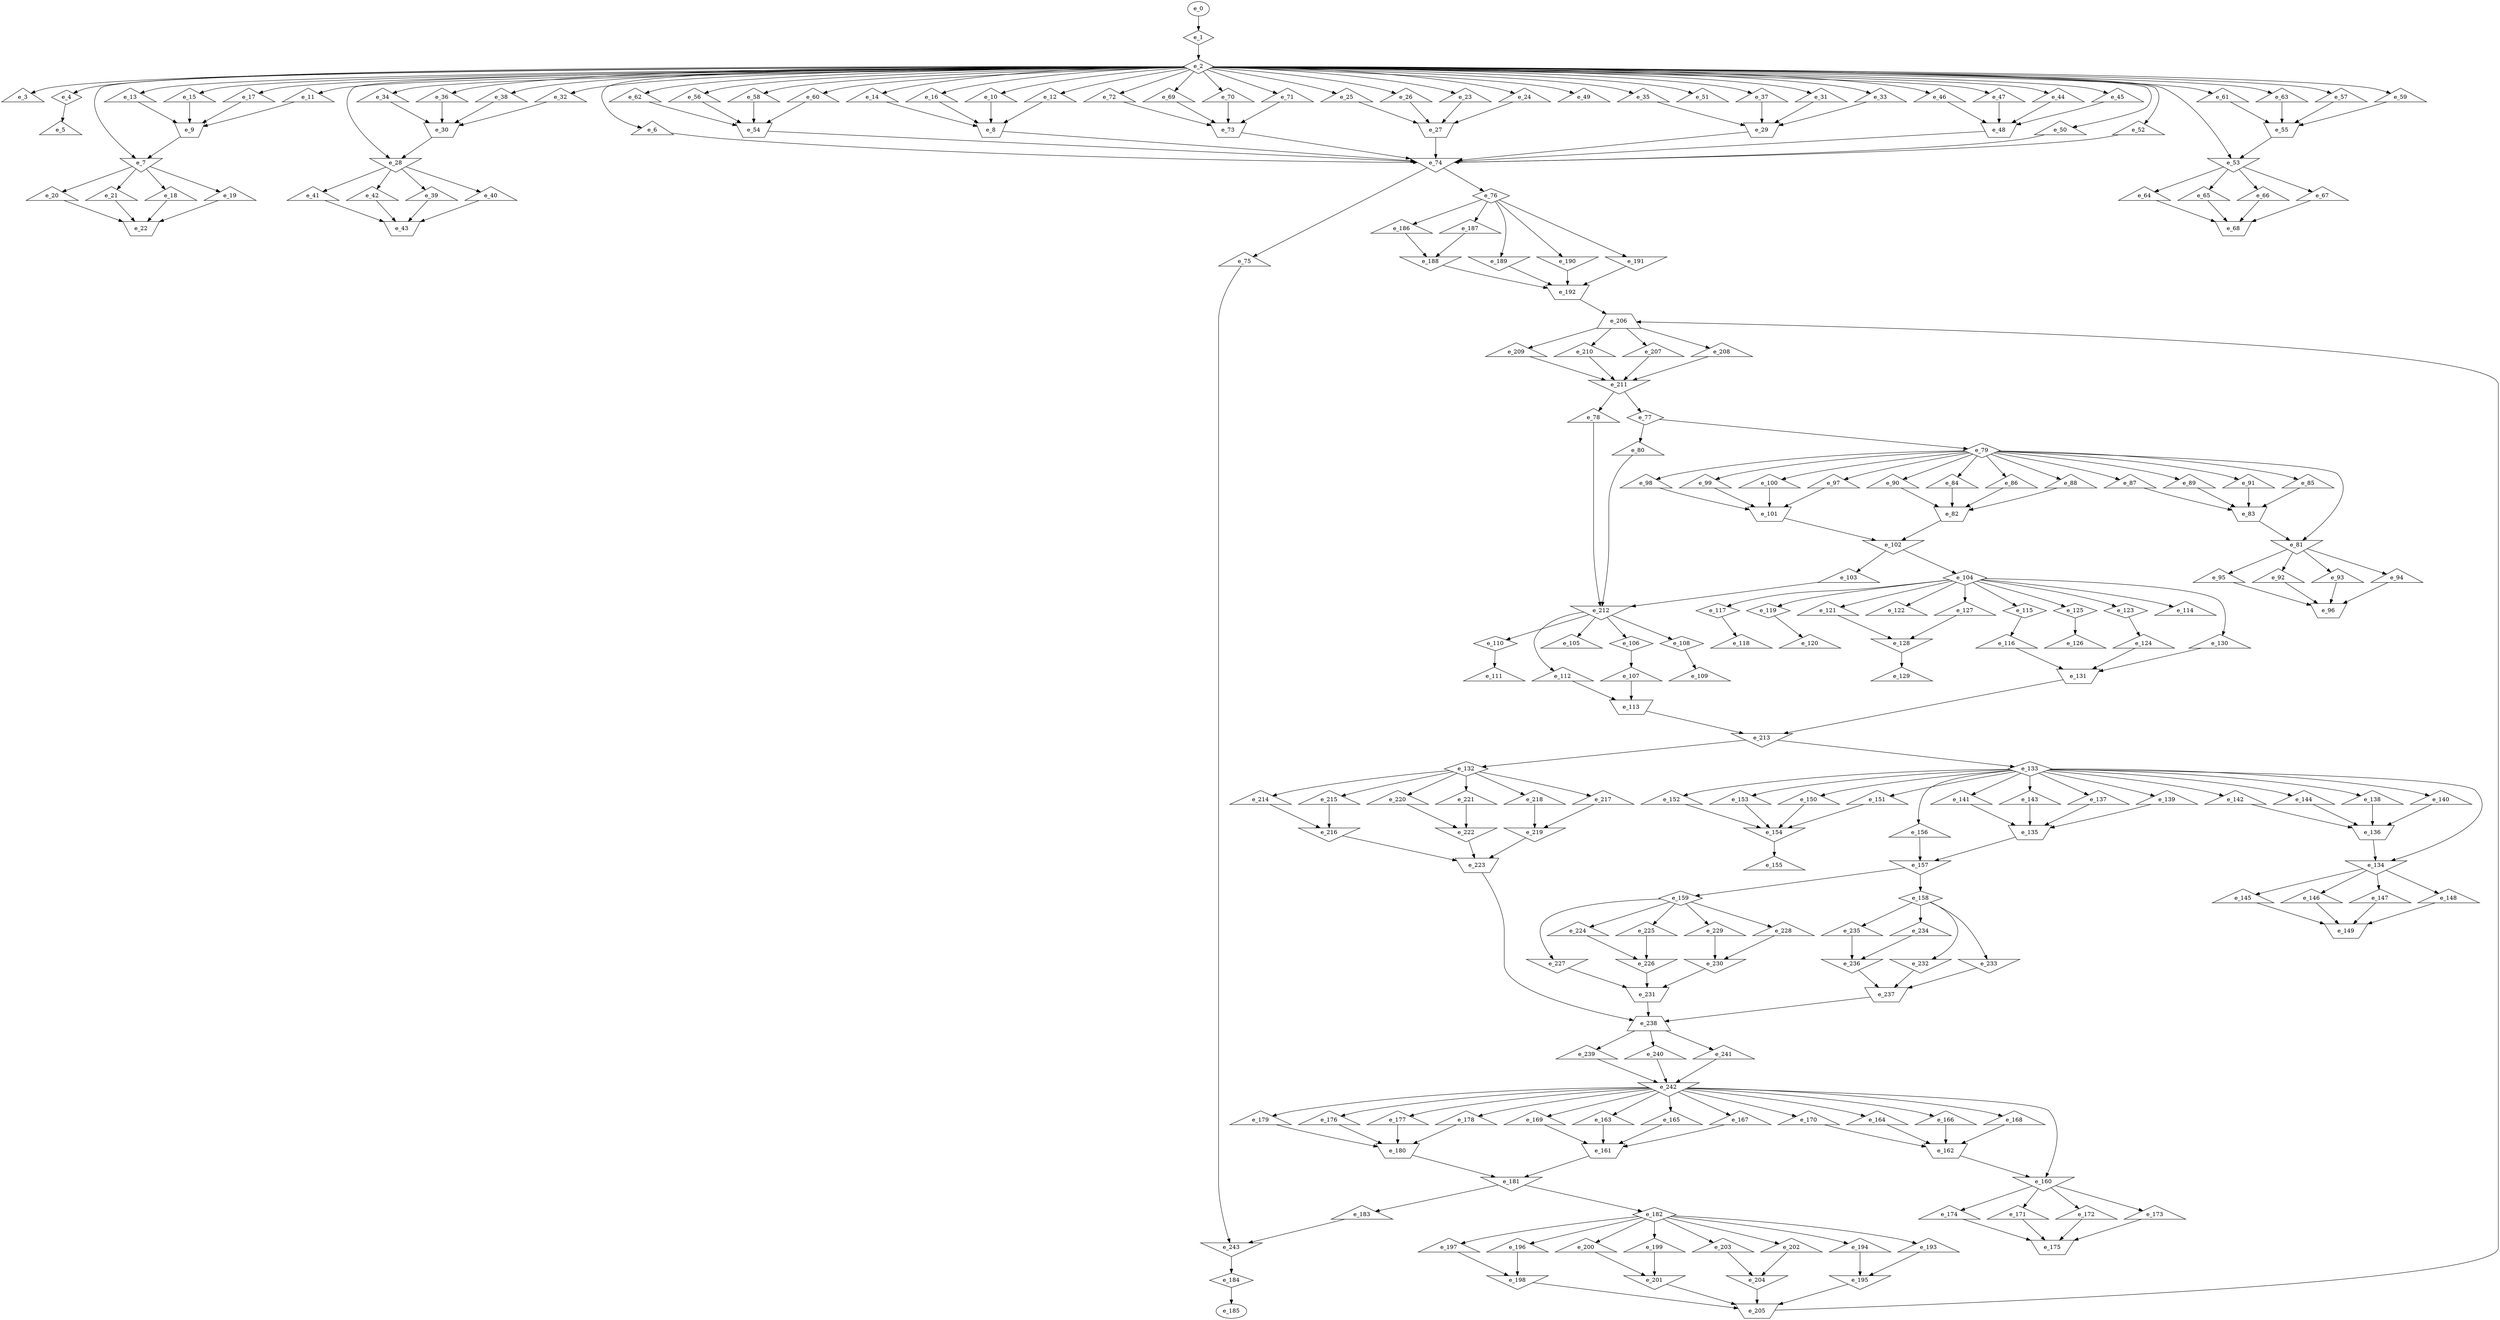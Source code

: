 digraph control_path {
  e_0: entry_node : n ;
  e_1 [shape = diamond];
  e_2 [shape = diamond];
  e_3 [shape = triangle];
  e_4 [shape = diamond];
  e_5 [shape = triangle];
  e_6 [shape = triangle];
  e_7 [shape = invtriangle];
  e_8 [shape = invtrapezium];
  e_9 [shape = invtrapezium];
  e_10 [shape = triangle];
  e_11 [shape = triangle];
  e_12 [shape = triangle];
  e_13 [shape = triangle];
  e_14 [shape = triangle];
  e_15 [shape = triangle];
  e_16 [shape = triangle];
  e_17 [shape = triangle];
  e_18 [shape = triangle];
  e_19 [shape = triangle];
  e_20 [shape = triangle];
  e_21 [shape = triangle];
  e_22 [shape = invtrapezium];
  e_23 [shape = triangle];
  e_24 [shape = triangle];
  e_25 [shape = triangle];
  e_26 [shape = triangle];
  e_27 [shape = invtrapezium];
  e_28 [shape = invtriangle];
  e_29 [shape = invtrapezium];
  e_30 [shape = invtrapezium];
  e_31 [shape = triangle];
  e_32 [shape = triangle];
  e_33 [shape = triangle];
  e_34 [shape = triangle];
  e_35 [shape = triangle];
  e_36 [shape = triangle];
  e_37 [shape = triangle];
  e_38 [shape = triangle];
  e_39 [shape = triangle];
  e_40 [shape = triangle];
  e_41 [shape = triangle];
  e_42 [shape = triangle];
  e_43 [shape = invtrapezium];
  e_44 [shape = triangle];
  e_45 [shape = triangle];
  e_46 [shape = triangle];
  e_47 [shape = triangle];
  e_48 [shape = invtrapezium];
  e_49 [shape = triangle];
  e_50 [shape = triangle];
  e_51 [shape = triangle];
  e_52 [shape = triangle];
  e_53 [shape = invtriangle];
  e_54 [shape = invtrapezium];
  e_55 [shape = invtrapezium];
  e_56 [shape = triangle];
  e_57 [shape = triangle];
  e_58 [shape = triangle];
  e_59 [shape = triangle];
  e_60 [shape = triangle];
  e_61 [shape = triangle];
  e_62 [shape = triangle];
  e_63 [shape = triangle];
  e_64 [shape = triangle];
  e_65 [shape = triangle];
  e_66 [shape = triangle];
  e_67 [shape = triangle];
  e_68 [shape = invtrapezium];
  e_69 [shape = triangle];
  e_70 [shape = triangle];
  e_71 [shape = triangle];
  e_72 [shape = triangle];
  e_73 [shape = invtrapezium];
  e_74 [shape = invtriangle];
  e_75 [shape = triangle];
  e_76 [shape = diamond];
  e_77 [shape = diamond];
  e_78 [shape = triangle];
  e_79 [shape = diamond];
  e_80 [shape = triangle];
  e_81 [shape = invtriangle];
  e_82 [shape = invtrapezium];
  e_83 [shape = invtrapezium];
  e_84 [shape = triangle];
  e_85 [shape = triangle];
  e_86 [shape = triangle];
  e_87 [shape = triangle];
  e_88 [shape = triangle];
  e_89 [shape = triangle];
  e_90 [shape = triangle];
  e_91 [shape = triangle];
  e_92 [shape = triangle];
  e_93 [shape = triangle];
  e_94 [shape = triangle];
  e_95 [shape = triangle];
  e_96 [shape = invtrapezium];
  e_97 [shape = triangle];
  e_98 [shape = triangle];
  e_99 [shape = triangle];
  e_100 [shape = triangle];
  e_101 [shape = invtrapezium];
  e_102 [shape = invtriangle];
  e_103 [shape = triangle];
  e_104 [shape = diamond];
  e_105 [shape = triangle];
  e_106 [shape = diamond];
  e_107 [shape = triangle];
  e_108 [shape = diamond];
  e_109 [shape = triangle];
  e_110 [shape = diamond];
  e_111 [shape = triangle];
  e_112 [shape = triangle];
  e_113 [shape = invtrapezium];
  e_114 [shape = triangle];
  e_115 [shape = diamond];
  e_116 [shape = triangle];
  e_117 [shape = diamond];
  e_118 [shape = triangle];
  e_119 [shape = diamond];
  e_120 [shape = triangle];
  e_121 [shape = triangle];
  e_122 [shape = triangle];
  e_123 [shape = diamond];
  e_124 [shape = triangle];
  e_125 [shape = diamond];
  e_126 [shape = triangle];
  e_127 [shape = triangle];
  e_128 [shape = invtriangle];
  e_129 [shape = triangle];
  e_130 [shape = triangle];
  e_131 [shape = invtrapezium];
  e_132 [shape = diamond];
  e_133 [shape = diamond];
  e_134 [shape = invtriangle];
  e_135 [shape = invtrapezium];
  e_136 [shape = invtrapezium];
  e_137 [shape = triangle];
  e_138 [shape = triangle];
  e_139 [shape = triangle];
  e_140 [shape = triangle];
  e_141 [shape = triangle];
  e_142 [shape = triangle];
  e_143 [shape = triangle];
  e_144 [shape = triangle];
  e_145 [shape = triangle];
  e_146 [shape = triangle];
  e_147 [shape = triangle];
  e_148 [shape = triangle];
  e_149 [shape = invtrapezium];
  e_150 [shape = triangle];
  e_151 [shape = triangle];
  e_152 [shape = triangle];
  e_153 [shape = triangle];
  e_154 [shape = invtriangle];
  e_155 [shape = triangle];
  e_156 [shape = triangle];
  e_157 [shape = invtriangle];
  e_158 [shape = diamond];
  e_159 [shape = diamond];
  e_160 [shape = invtriangle];
  e_161 [shape = invtrapezium];
  e_162 [shape = invtrapezium];
  e_163 [shape = triangle];
  e_164 [shape = triangle];
  e_165 [shape = triangle];
  e_166 [shape = triangle];
  e_167 [shape = triangle];
  e_168 [shape = triangle];
  e_169 [shape = triangle];
  e_170 [shape = triangle];
  e_171 [shape = triangle];
  e_172 [shape = triangle];
  e_173 [shape = triangle];
  e_174 [shape = triangle];
  e_175 [shape = invtrapezium];
  e_176 [shape = triangle];
  e_177 [shape = triangle];
  e_178 [shape = triangle];
  e_179 [shape = triangle];
  e_180 [shape = invtrapezium];
  e_181 [shape = invtriangle];
  e_182 [shape = diamond];
  e_183 [shape = triangle];
  e_184 [shape = diamond];
  e_185: exit_node : s ;
  e_186 [shape = triangle];
  e_187 [shape = triangle];
  e_188 [shape = invtriangle];
  e_189 [shape = invtriangle];
  e_190 [shape = invtriangle];
  e_191 [shape = invtriangle];
  e_192 [shape = invtrapezium];
  e_193 [shape = triangle];
  e_194 [shape = triangle];
  e_195 [shape = invtriangle];
  e_196 [shape = triangle];
  e_197 [shape = triangle];
  e_198 [shape = invtriangle];
  e_199 [shape = triangle];
  e_200 [shape = triangle];
  e_201 [shape = invtriangle];
  e_202 [shape = triangle];
  e_203 [shape = triangle];
  e_204 [shape = invtriangle];
  e_205 [shape = invtrapezium];
  e_206 [shape = trapezium];
  e_207 [shape = triangle];
  e_208 [shape = triangle];
  e_209 [shape = triangle];
  e_210 [shape = triangle];
  e_211 [shape = invtriangle];
  e_212 [shape = invtriangle];
  e_213 [shape = invtriangle];
  e_214 [shape = triangle];
  e_215 [shape = triangle];
  e_216 [shape = invtriangle];
  e_217 [shape = triangle];
  e_218 [shape = triangle];
  e_219 [shape = invtriangle];
  e_220 [shape = triangle];
  e_221 [shape = triangle];
  e_222 [shape = invtriangle];
  e_223 [shape = invtrapezium];
  e_224 [shape = triangle];
  e_225 [shape = triangle];
  e_226 [shape = invtriangle];
  e_227 [shape = invtriangle];
  e_228 [shape = triangle];
  e_229 [shape = triangle];
  e_230 [shape = invtriangle];
  e_231 [shape = invtrapezium];
  e_232 [shape = invtriangle];
  e_233 [shape = invtriangle];
  e_234 [shape = triangle];
  e_235 [shape = triangle];
  e_236 [shape = invtriangle];
  e_237 [shape = invtrapezium];
  e_238 [shape = trapezium];
  e_239 [shape = triangle];
  e_240 [shape = triangle];
  e_241 [shape = triangle];
  e_242 [shape = invtriangle];
  e_243 [shape = invtriangle];
  e_0 -> e_1;
  e_1 -> e_2;
  e_2 -> e_3;
  e_2 -> e_4;
  e_4 -> e_5;
  e_2 -> e_6;
  e_2 -> e_7;
  e_9 -> e_7;
  e_10 -> e_8;
  e_12 -> e_8;
  e_14 -> e_8;
  e_16 -> e_8;
  e_11 -> e_9;
  e_13 -> e_9;
  e_15 -> e_9;
  e_17 -> e_9;
  e_2 -> e_10;
  e_2 -> e_11;
  e_2 -> e_12;
  e_2 -> e_13;
  e_2 -> e_14;
  e_2 -> e_15;
  e_2 -> e_16;
  e_2 -> e_17;
  e_7 -> e_18;
  e_7 -> e_19;
  e_7 -> e_20;
  e_7 -> e_21;
  e_18 -> e_22;
  e_19 -> e_22;
  e_20 -> e_22;
  e_21 -> e_22;
  e_2 -> e_23;
  e_2 -> e_24;
  e_2 -> e_25;
  e_2 -> e_26;
  e_23 -> e_27;
  e_24 -> e_27;
  e_25 -> e_27;
  e_26 -> e_27;
  e_30 -> e_28;
  e_2 -> e_28;
  e_35 -> e_29;
  e_37 -> e_29;
  e_33 -> e_29;
  e_31 -> e_29;
  e_36 -> e_30;
  e_34 -> e_30;
  e_32 -> e_30;
  e_38 -> e_30;
  e_2 -> e_31;
  e_2 -> e_32;
  e_2 -> e_33;
  e_2 -> e_34;
  e_2 -> e_35;
  e_2 -> e_36;
  e_2 -> e_37;
  e_2 -> e_38;
  e_28 -> e_39;
  e_28 -> e_40;
  e_28 -> e_41;
  e_28 -> e_42;
  e_39 -> e_43;
  e_40 -> e_43;
  e_41 -> e_43;
  e_42 -> e_43;
  e_2 -> e_44;
  e_2 -> e_45;
  e_2 -> e_46;
  e_2 -> e_47;
  e_44 -> e_48;
  e_45 -> e_48;
  e_46 -> e_48;
  e_47 -> e_48;
  e_2 -> e_49;
  e_2 -> e_50;
  e_2 -> e_51;
  e_2 -> e_52;
  e_55 -> e_53;
  e_2 -> e_53;
  e_56 -> e_54;
  e_58 -> e_54;
  e_60 -> e_54;
  e_62 -> e_54;
  e_57 -> e_55;
  e_59 -> e_55;
  e_61 -> e_55;
  e_63 -> e_55;
  e_2 -> e_56;
  e_2 -> e_57;
  e_2 -> e_58;
  e_2 -> e_59;
  e_2 -> e_60;
  e_2 -> e_61;
  e_2 -> e_62;
  e_2 -> e_63;
  e_53 -> e_64;
  e_53 -> e_65;
  e_53 -> e_66;
  e_53 -> e_67;
  e_66 -> e_68;
  e_67 -> e_68;
  e_64 -> e_68;
  e_65 -> e_68;
  e_2 -> e_69;
  e_2 -> e_70;
  e_2 -> e_71;
  e_2 -> e_72;
  e_71 -> e_73;
  e_72 -> e_73;
  e_69 -> e_73;
  e_70 -> e_73;
  e_73 -> e_74;
  e_29 -> e_74;
  e_48 -> e_74;
  e_50 -> e_74;
  e_52 -> e_74;
  e_54 -> e_74;
  e_6 -> e_74;
  e_8 -> e_74;
  e_27 -> e_74;
  e_74 -> e_75;
  e_74 -> e_76;
  e_211 -> e_77;
  e_211 -> e_78;
  e_77 -> e_79;
  e_77 -> e_80;
  e_79 -> e_81;
  e_83 -> e_81;
  e_84 -> e_82;
  e_86 -> e_82;
  e_88 -> e_82;
  e_90 -> e_82;
  e_85 -> e_83;
  e_87 -> e_83;
  e_89 -> e_83;
  e_91 -> e_83;
  e_79 -> e_84;
  e_79 -> e_85;
  e_79 -> e_86;
  e_79 -> e_87;
  e_79 -> e_88;
  e_79 -> e_89;
  e_79 -> e_90;
  e_79 -> e_91;
  e_81 -> e_92;
  e_81 -> e_93;
  e_81 -> e_94;
  e_81 -> e_95;
  e_92 -> e_96;
  e_93 -> e_96;
  e_94 -> e_96;
  e_95 -> e_96;
  e_79 -> e_97;
  e_79 -> e_98;
  e_79 -> e_99;
  e_79 -> e_100;
  e_99 -> e_101;
  e_100 -> e_101;
  e_97 -> e_101;
  e_98 -> e_101;
  e_101 -> e_102;
  e_82 -> e_102;
  e_102 -> e_103;
  e_102 -> e_104;
  e_212 -> e_105;
  e_212 -> e_106;
  e_106 -> e_107;
  e_212 -> e_108;
  e_108 -> e_109;
  e_212 -> e_110;
  e_110 -> e_111;
  e_212 -> e_112;
  e_112 -> e_113;
  e_107 -> e_113;
  e_104 -> e_114;
  e_104 -> e_115;
  e_115 -> e_116;
  e_104 -> e_117;
  e_117 -> e_118;
  e_104 -> e_119;
  e_119 -> e_120;
  e_104 -> e_121;
  e_104 -> e_122;
  e_104 -> e_123;
  e_123 -> e_124;
  e_104 -> e_125;
  e_125 -> e_126;
  e_104 -> e_127;
  e_121 -> e_128;
  e_127 -> e_128;
  e_128 -> e_129;
  e_104 -> e_130;
  e_116 -> e_131;
  e_124 -> e_131;
  e_130 -> e_131;
  e_213 -> e_132;
  e_213 -> e_133;
  e_133 -> e_134;
  e_136 -> e_134;
  e_137 -> e_135;
  e_139 -> e_135;
  e_141 -> e_135;
  e_143 -> e_135;
  e_138 -> e_136;
  e_140 -> e_136;
  e_142 -> e_136;
  e_144 -> e_136;
  e_133 -> e_137;
  e_133 -> e_138;
  e_133 -> e_139;
  e_133 -> e_140;
  e_133 -> e_141;
  e_133 -> e_142;
  e_133 -> e_143;
  e_133 -> e_144;
  e_134 -> e_145;
  e_134 -> e_146;
  e_134 -> e_147;
  e_134 -> e_148;
  e_145 -> e_149;
  e_146 -> e_149;
  e_147 -> e_149;
  e_148 -> e_149;
  e_133 -> e_150;
  e_133 -> e_151;
  e_133 -> e_152;
  e_133 -> e_153;
  e_150 -> e_154;
  e_151 -> e_154;
  e_152 -> e_154;
  e_153 -> e_154;
  e_154 -> e_155;
  e_133 -> e_156;
  e_135 -> e_157;
  e_156 -> e_157;
  e_157 -> e_158;
  e_157 -> e_159;
  e_162 -> e_160;
  e_242 -> e_160;
  e_163 -> e_161;
  e_165 -> e_161;
  e_167 -> e_161;
  e_169 -> e_161;
  e_164 -> e_162;
  e_166 -> e_162;
  e_168 -> e_162;
  e_170 -> e_162;
  e_242 -> e_163;
  e_242 -> e_164;
  e_242 -> e_165;
  e_242 -> e_166;
  e_242 -> e_167;
  e_242 -> e_168;
  e_242 -> e_169;
  e_242 -> e_170;
  e_160 -> e_171;
  e_160 -> e_172;
  e_160 -> e_173;
  e_160 -> e_174;
  e_171 -> e_175;
  e_172 -> e_175;
  e_173 -> e_175;
  e_174 -> e_175;
  e_242 -> e_176;
  e_242 -> e_177;
  e_242 -> e_178;
  e_242 -> e_179;
  e_176 -> e_180;
  e_177 -> e_180;
  e_178 -> e_180;
  e_179 -> e_180;
  e_180 -> e_181;
  e_161 -> e_181;
  e_181 -> e_182;
  e_181 -> e_183;
  e_243 -> e_184;
  e_184 -> e_185;
  e_76 -> e_186;
  e_76 -> e_187;
  e_186 -> e_188;
  e_187 -> e_188;
  e_76 -> e_189;
  e_76 -> e_190;
  e_76 -> e_191;
  e_190 -> e_192;
  e_191 -> e_192;
  e_189 -> e_192;
  e_188 -> e_192;
  e_182 -> e_193;
  e_182 -> e_194;
  e_193 -> e_195;
  e_194 -> e_195;
  e_182 -> e_196;
  e_182 -> e_197;
  e_196 -> e_198;
  e_197 -> e_198;
  e_182 -> e_199;
  e_182 -> e_200;
  e_199 -> e_201;
  e_200 -> e_201;
  e_182 -> e_202;
  e_182 -> e_203;
  e_202 -> e_204;
  e_203 -> e_204;
  e_195 -> e_205;
  e_198 -> e_205;
  e_201 -> e_205;
  e_204 -> e_205;
  e_192 -> e_206;
  e_205 -> e_206;
  e_206 -> e_207;
  e_206 -> e_208;
  e_206 -> e_209;
  e_206 -> e_210;
  e_207 -> e_211;
  e_208 -> e_211;
  e_209 -> e_211;
  e_210 -> e_211;
  e_103 -> e_212;
  e_78 -> e_212;
  e_80 -> e_212;
  e_113 -> e_213;
  e_131 -> e_213;
  e_132 -> e_214;
  e_132 -> e_215;
  e_214 -> e_216;
  e_215 -> e_216;
  e_132 -> e_217;
  e_132 -> e_218;
  e_217 -> e_219;
  e_218 -> e_219;
  e_132 -> e_220;
  e_132 -> e_221;
  e_220 -> e_222;
  e_221 -> e_222;
  e_216 -> e_223;
  e_219 -> e_223;
  e_222 -> e_223;
  e_159 -> e_224;
  e_159 -> e_225;
  e_224 -> e_226;
  e_225 -> e_226;
  e_159 -> e_227;
  e_159 -> e_228;
  e_159 -> e_229;
  e_228 -> e_230;
  e_229 -> e_230;
  e_226 -> e_231;
  e_227 -> e_231;
  e_230 -> e_231;
  e_158 -> e_232;
  e_158 -> e_233;
  e_158 -> e_234;
  e_158 -> e_235;
  e_234 -> e_236;
  e_235 -> e_236;
  e_232 -> e_237;
  e_233 -> e_237;
  e_236 -> e_237;
  e_223 -> e_238;
  e_231 -> e_238;
  e_237 -> e_238;
  e_238 -> e_239;
  e_238 -> e_240;
  e_238 -> e_241;
  e_239 -> e_242;
  e_240 -> e_242;
  e_241 -> e_242;
  e_75 -> e_243;
  e_183 -> e_243;
}
